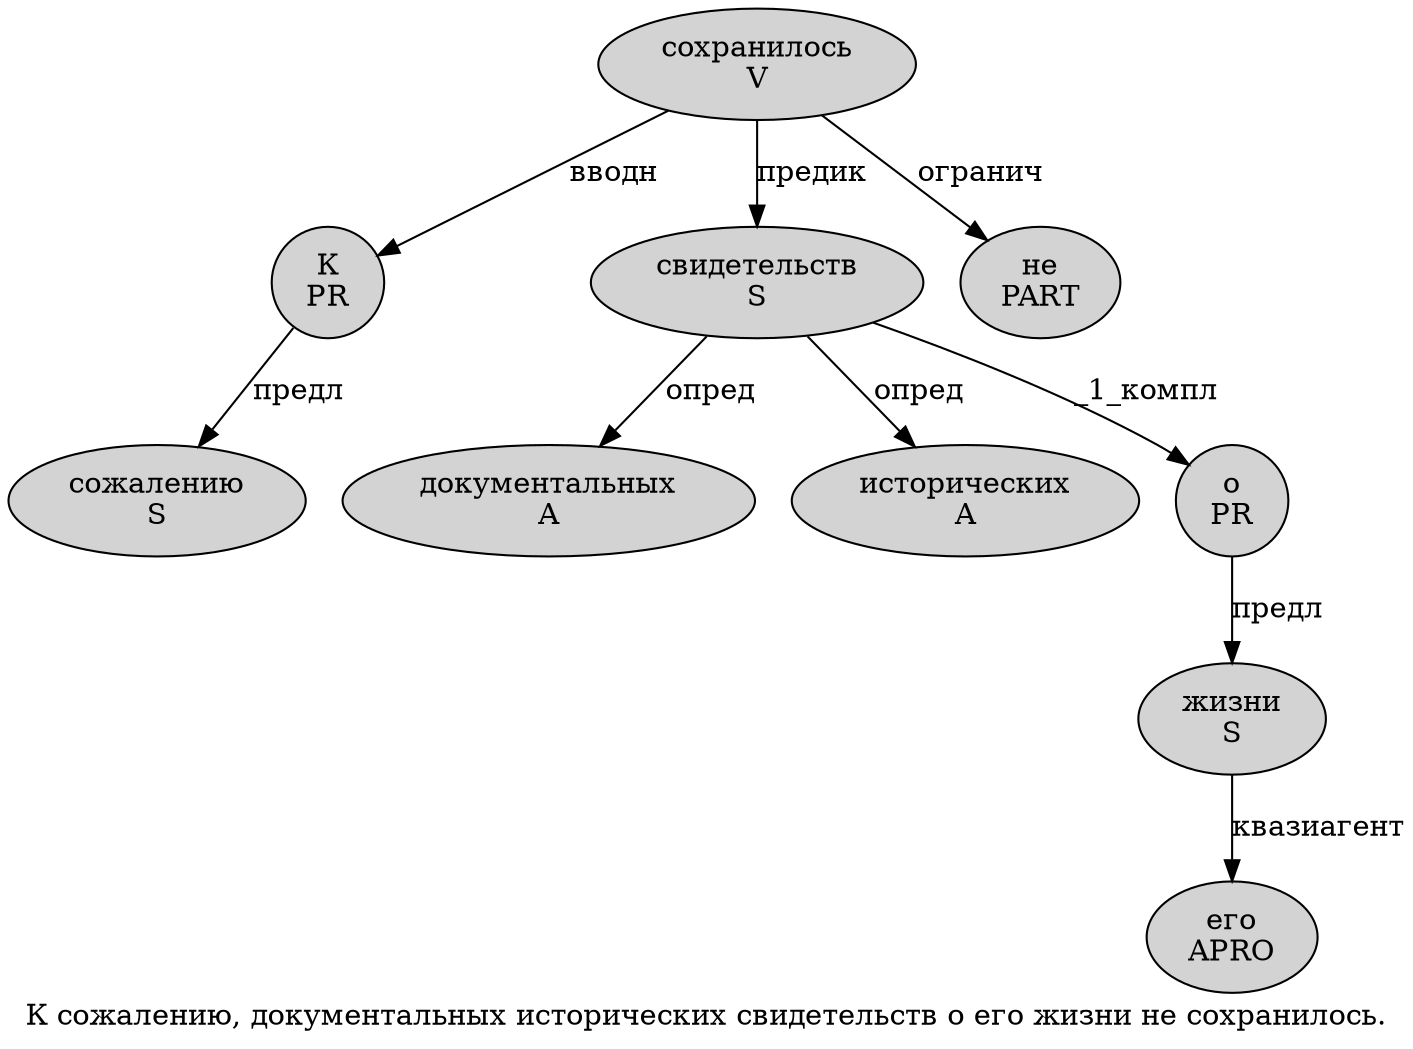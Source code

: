 digraph SENTENCE_668 {
	graph [label="К сожалению, документальных исторических свидетельств о его жизни не сохранилось."]
	node [style=filled]
		0 [label="К
PR" color="" fillcolor=lightgray penwidth=1 shape=ellipse]
		1 [label="сожалению
S" color="" fillcolor=lightgray penwidth=1 shape=ellipse]
		3 [label="документальных
A" color="" fillcolor=lightgray penwidth=1 shape=ellipse]
		4 [label="исторических
A" color="" fillcolor=lightgray penwidth=1 shape=ellipse]
		5 [label="свидетельств
S" color="" fillcolor=lightgray penwidth=1 shape=ellipse]
		6 [label="о
PR" color="" fillcolor=lightgray penwidth=1 shape=ellipse]
		7 [label="его
APRO" color="" fillcolor=lightgray penwidth=1 shape=ellipse]
		8 [label="жизни
S" color="" fillcolor=lightgray penwidth=1 shape=ellipse]
		9 [label="не
PART" color="" fillcolor=lightgray penwidth=1 shape=ellipse]
		10 [label="сохранилось
V" color="" fillcolor=lightgray penwidth=1 shape=ellipse]
			6 -> 8 [label="предл"]
			0 -> 1 [label="предл"]
			5 -> 3 [label="опред"]
			5 -> 4 [label="опред"]
			5 -> 6 [label="_1_компл"]
			8 -> 7 [label="квазиагент"]
			10 -> 0 [label="вводн"]
			10 -> 5 [label="предик"]
			10 -> 9 [label="огранич"]
}